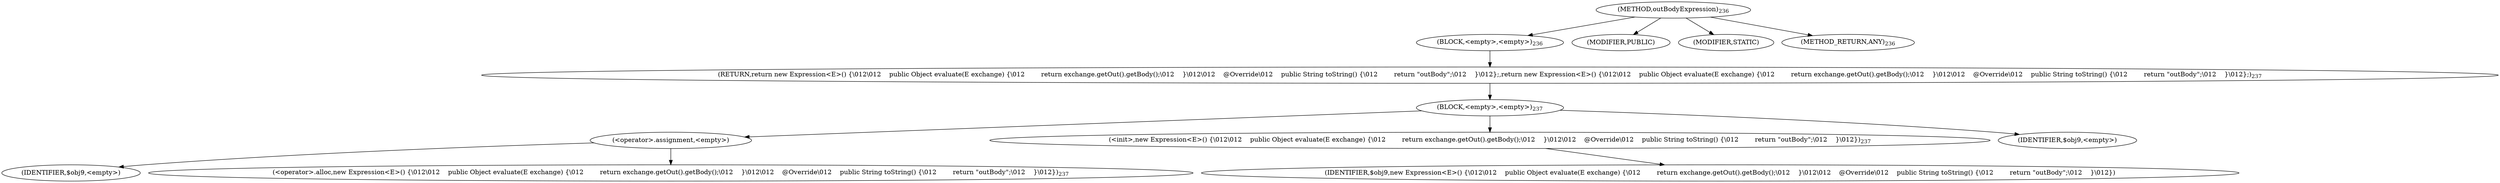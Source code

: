 digraph "outBodyExpression" {  
"156" [label = <(METHOD,outBodyExpression)<SUB>236</SUB>> ]
"157" [label = <(BLOCK,&lt;empty&gt;,&lt;empty&gt;)<SUB>236</SUB>> ]
"158" [label = <(RETURN,return new Expression&lt;E&gt;() {\012\012    public Object evaluate(E exchange) {\012        return exchange.getOut().getBody();\012    }\012\012    @Override\012    public String toString() {\012        return &quot;outBody&quot;;\012    }\012};,return new Expression&lt;E&gt;() {\012\012    public Object evaluate(E exchange) {\012        return exchange.getOut().getBody();\012    }\012\012    @Override\012    public String toString() {\012        return &quot;outBody&quot;;\012    }\012};)<SUB>237</SUB>> ]
"159" [label = <(BLOCK,&lt;empty&gt;,&lt;empty&gt;)<SUB>237</SUB>> ]
"160" [label = <(&lt;operator&gt;.assignment,&lt;empty&gt;)> ]
"161" [label = <(IDENTIFIER,$obj9,&lt;empty&gt;)> ]
"162" [label = <(&lt;operator&gt;.alloc,new Expression&lt;E&gt;() {\012\012    public Object evaluate(E exchange) {\012        return exchange.getOut().getBody();\012    }\012\012    @Override\012    public String toString() {\012        return &quot;outBody&quot;;\012    }\012})<SUB>237</SUB>> ]
"163" [label = <(&lt;init&gt;,new Expression&lt;E&gt;() {\012\012    public Object evaluate(E exchange) {\012        return exchange.getOut().getBody();\012    }\012\012    @Override\012    public String toString() {\012        return &quot;outBody&quot;;\012    }\012})<SUB>237</SUB>> ]
"164" [label = <(IDENTIFIER,$obj9,new Expression&lt;E&gt;() {\012\012    public Object evaluate(E exchange) {\012        return exchange.getOut().getBody();\012    }\012\012    @Override\012    public String toString() {\012        return &quot;outBody&quot;;\012    }\012})> ]
"165" [label = <(IDENTIFIER,$obj9,&lt;empty&gt;)> ]
"166" [label = <(MODIFIER,PUBLIC)> ]
"167" [label = <(MODIFIER,STATIC)> ]
"168" [label = <(METHOD_RETURN,ANY)<SUB>236</SUB>> ]
  "156" -> "157" 
  "156" -> "166" 
  "156" -> "167" 
  "156" -> "168" 
  "157" -> "158" 
  "158" -> "159" 
  "159" -> "160" 
  "159" -> "163" 
  "159" -> "165" 
  "160" -> "161" 
  "160" -> "162" 
  "163" -> "164" 
}
